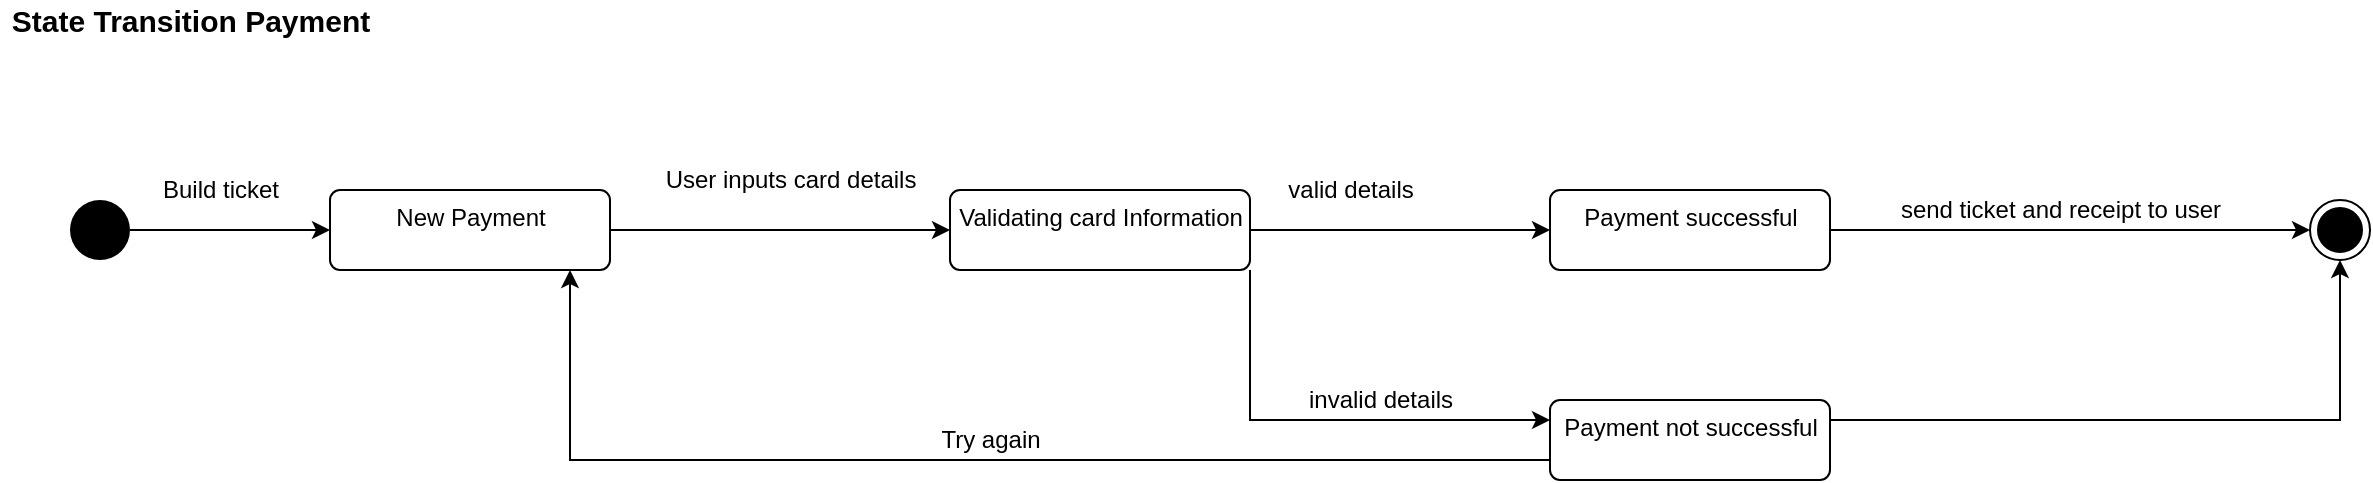 <mxfile version="13.10.0" type="device"><diagram id="prtHgNgQTEPvFCAcTncT" name="Page-1"><mxGraphModel dx="1677" dy="1091" grid="1" gridSize="10" guides="1" tooltips="1" connect="1" arrows="1" fold="1" page="1" pageScale="1" pageWidth="827" pageHeight="1169" math="0" shadow="0"><root><mxCell id="0"/><mxCell id="1" parent="0"/><mxCell id="JzdtyxmZ-8y1fvmj4hlB-4" style="edgeStyle=orthogonalEdgeStyle;rounded=0;orthogonalLoop=1;jettySize=auto;html=1;exitX=1;exitY=0.5;exitDx=0;exitDy=0;entryX=0;entryY=0.5;entryDx=0;entryDy=0;" edge="1" parent="1" source="JzdtyxmZ-8y1fvmj4hlB-1" target="JzdtyxmZ-8y1fvmj4hlB-2"><mxGeometry relative="1" as="geometry"/></mxCell><mxCell id="JzdtyxmZ-8y1fvmj4hlB-1" value="" style="ellipse;fillColor=#000000;strokeColor=none;" vertex="1" parent="1"><mxGeometry x="60" y="200" width="30" height="30" as="geometry"/></mxCell><mxCell id="JzdtyxmZ-8y1fvmj4hlB-6" style="edgeStyle=orthogonalEdgeStyle;rounded=0;orthogonalLoop=1;jettySize=auto;html=1;exitX=1;exitY=0.5;exitDx=0;exitDy=0;entryX=0;entryY=0.5;entryDx=0;entryDy=0;" edge="1" parent="1" source="JzdtyxmZ-8y1fvmj4hlB-2" target="JzdtyxmZ-8y1fvmj4hlB-5"><mxGeometry relative="1" as="geometry"/></mxCell><mxCell id="JzdtyxmZ-8y1fvmj4hlB-2" value="New Payment" style="html=1;align=center;verticalAlign=top;rounded=1;absoluteArcSize=1;arcSize=10;dashed=0;" vertex="1" parent="1"><mxGeometry x="190" y="195" width="140" height="40" as="geometry"/></mxCell><mxCell id="JzdtyxmZ-8y1fvmj4hlB-14" style="edgeStyle=orthogonalEdgeStyle;rounded=0;orthogonalLoop=1;jettySize=auto;html=1;exitX=1;exitY=0.5;exitDx=0;exitDy=0;entryX=0;entryY=0.5;entryDx=0;entryDy=0;" edge="1" parent="1" source="JzdtyxmZ-8y1fvmj4hlB-5" target="JzdtyxmZ-8y1fvmj4hlB-11"><mxGeometry relative="1" as="geometry"/></mxCell><mxCell id="JzdtyxmZ-8y1fvmj4hlB-22" style="edgeStyle=orthogonalEdgeStyle;rounded=0;orthogonalLoop=1;jettySize=auto;html=1;exitX=1;exitY=1;exitDx=0;exitDy=0;entryX=0;entryY=0.25;entryDx=0;entryDy=0;" edge="1" parent="1" source="JzdtyxmZ-8y1fvmj4hlB-5" target="JzdtyxmZ-8y1fvmj4hlB-21"><mxGeometry relative="1" as="geometry"/></mxCell><mxCell id="JzdtyxmZ-8y1fvmj4hlB-5" value="Validating card Information" style="html=1;align=center;verticalAlign=top;rounded=1;absoluteArcSize=1;arcSize=10;dashed=0;" vertex="1" parent="1"><mxGeometry x="500" y="195" width="150" height="40" as="geometry"/></mxCell><mxCell id="JzdtyxmZ-8y1fvmj4hlB-9" value="Build ticket" style="text;html=1;align=center;verticalAlign=middle;resizable=0;points=[];autosize=1;" vertex="1" parent="1"><mxGeometry x="100" y="185" width="70" height="20" as="geometry"/></mxCell><mxCell id="JzdtyxmZ-8y1fvmj4hlB-10" value="User inputs card details" style="text;html=1;align=center;verticalAlign=middle;resizable=0;points=[];autosize=1;" vertex="1" parent="1"><mxGeometry x="350" y="180" width="140" height="20" as="geometry"/></mxCell><mxCell id="JzdtyxmZ-8y1fvmj4hlB-20" style="edgeStyle=orthogonalEdgeStyle;rounded=0;orthogonalLoop=1;jettySize=auto;html=1;exitX=1;exitY=0.5;exitDx=0;exitDy=0;entryX=0;entryY=0.5;entryDx=0;entryDy=0;" edge="1" parent="1" source="JzdtyxmZ-8y1fvmj4hlB-11" target="JzdtyxmZ-8y1fvmj4hlB-15"><mxGeometry relative="1" as="geometry"/></mxCell><mxCell id="JzdtyxmZ-8y1fvmj4hlB-11" value="Payment successful" style="html=1;align=center;verticalAlign=top;rounded=1;absoluteArcSize=1;arcSize=10;dashed=0;" vertex="1" parent="1"><mxGeometry x="800" y="195" width="140" height="40" as="geometry"/></mxCell><mxCell id="JzdtyxmZ-8y1fvmj4hlB-13" value="valid details" style="text;html=1;align=center;verticalAlign=middle;resizable=0;points=[];autosize=1;" vertex="1" parent="1"><mxGeometry x="660" y="185" width="80" height="20" as="geometry"/></mxCell><mxCell id="JzdtyxmZ-8y1fvmj4hlB-15" value="" style="ellipse;html=1;shape=endState;fillColor=#000000;strokeColor=#000000;" vertex="1" parent="1"><mxGeometry x="1180" y="200" width="30" height="30" as="geometry"/></mxCell><mxCell id="JzdtyxmZ-8y1fvmj4hlB-18" value="send ticket and receipt to user" style="text;html=1;align=center;verticalAlign=middle;resizable=0;points=[];autosize=1;" vertex="1" parent="1"><mxGeometry x="965" y="195" width="180" height="20" as="geometry"/></mxCell><mxCell id="JzdtyxmZ-8y1fvmj4hlB-23" style="edgeStyle=orthogonalEdgeStyle;rounded=0;orthogonalLoop=1;jettySize=auto;html=1;exitX=1;exitY=0.25;exitDx=0;exitDy=0;entryX=0.5;entryY=1;entryDx=0;entryDy=0;" edge="1" parent="1" source="JzdtyxmZ-8y1fvmj4hlB-21" target="JzdtyxmZ-8y1fvmj4hlB-15"><mxGeometry relative="1" as="geometry"><mxPoint x="1190" y="240" as="targetPoint"/></mxGeometry></mxCell><mxCell id="JzdtyxmZ-8y1fvmj4hlB-24" style="edgeStyle=orthogonalEdgeStyle;rounded=0;orthogonalLoop=1;jettySize=auto;html=1;exitX=0;exitY=0.75;exitDx=0;exitDy=0;" edge="1" parent="1" source="JzdtyxmZ-8y1fvmj4hlB-21"><mxGeometry relative="1" as="geometry"><mxPoint x="310" y="235" as="targetPoint"/><Array as="points"><mxPoint x="310" y="330"/><mxPoint x="310" y="235"/></Array></mxGeometry></mxCell><mxCell id="JzdtyxmZ-8y1fvmj4hlB-21" value="Payment not successful" style="html=1;align=center;verticalAlign=top;rounded=1;absoluteArcSize=1;arcSize=10;dashed=0;" vertex="1" parent="1"><mxGeometry x="800" y="300" width="140" height="40" as="geometry"/></mxCell><mxCell id="JzdtyxmZ-8y1fvmj4hlB-25" value="invalid details" style="text;html=1;align=center;verticalAlign=middle;resizable=0;points=[];autosize=1;" vertex="1" parent="1"><mxGeometry x="670" y="290" width="90" height="20" as="geometry"/></mxCell><mxCell id="JzdtyxmZ-8y1fvmj4hlB-26" value="Try again" style="text;html=1;align=center;verticalAlign=middle;resizable=0;points=[];autosize=1;" vertex="1" parent="1"><mxGeometry x="485" y="310" width="70" height="20" as="geometry"/></mxCell><mxCell id="JzdtyxmZ-8y1fvmj4hlB-27" value="&lt;font style=&quot;font-size: 15px&quot;&gt;&lt;b&gt;State Transition Payment&lt;/b&gt;&lt;/font&gt;" style="text;html=1;align=center;verticalAlign=middle;resizable=0;points=[];autosize=1;" vertex="1" parent="1"><mxGeometry x="25" y="100" width="190" height="20" as="geometry"/></mxCell></root></mxGraphModel></diagram></mxfile>